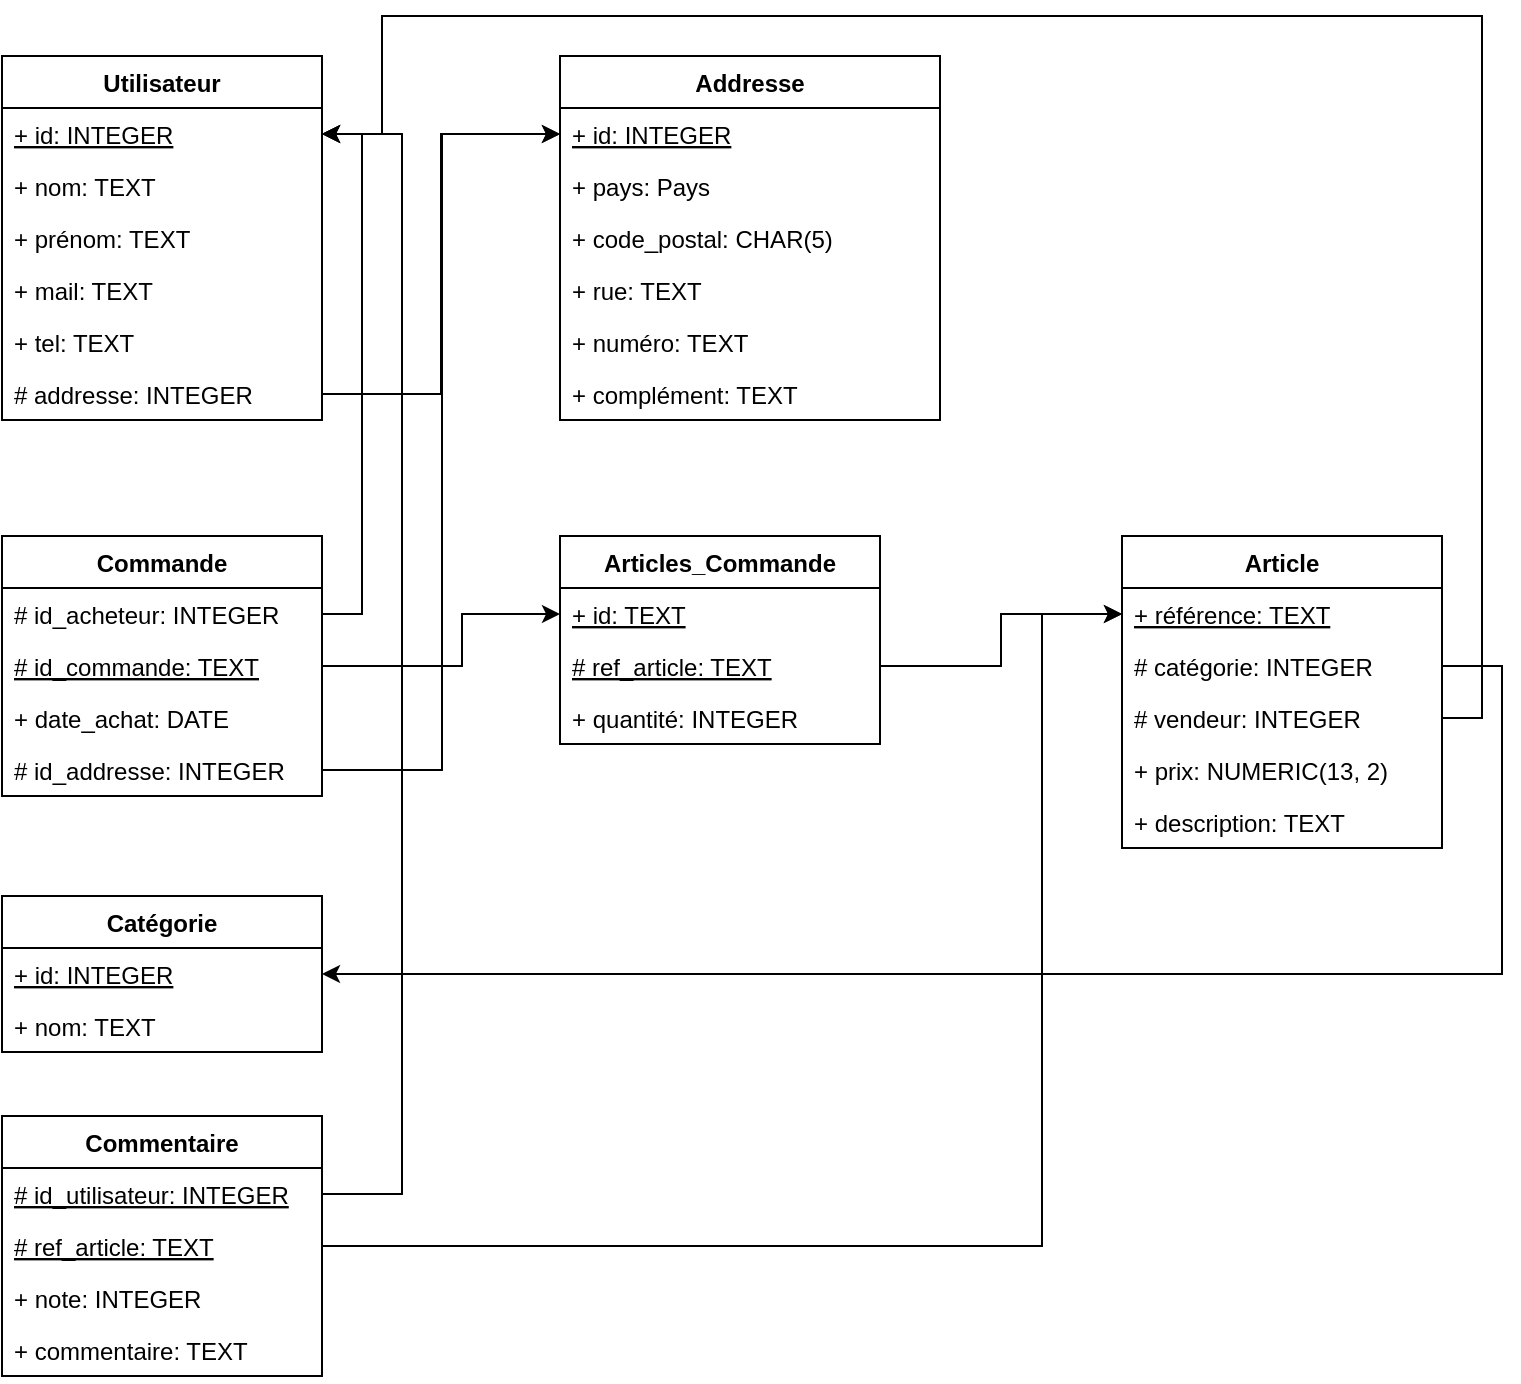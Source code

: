 <mxfile version="15.7.4" type="device"><diagram id="ePk7rsVgqcP0U5dHny0e" name="Page-1"><mxGraphModel dx="1182" dy="742" grid="1" gridSize="10" guides="1" tooltips="1" connect="1" arrows="1" fold="1" page="1" pageScale="1" pageWidth="827" pageHeight="1169" math="0" shadow="0"><root><mxCell id="0"/><mxCell id="1" parent="0"/><mxCell id="8EJiHEkHp1vzDluGtiQg-1" value="Utilisateur" style="swimlane;fontStyle=1;align=center;verticalAlign=top;childLayout=stackLayout;horizontal=1;startSize=26;horizontalStack=0;resizeParent=1;resizeParentMax=0;resizeLast=0;collapsible=1;marginBottom=0;" parent="1" vertex="1"><mxGeometry x="40" y="40" width="160" height="182" as="geometry"/></mxCell><mxCell id="8EJiHEkHp1vzDluGtiQg-2" value="+ id: INTEGER" style="text;strokeColor=none;fillColor=none;align=left;verticalAlign=top;spacingLeft=4;spacingRight=4;overflow=hidden;rotatable=0;points=[[0,0.5],[1,0.5]];portConstraint=eastwest;fontStyle=4" parent="8EJiHEkHp1vzDluGtiQg-1" vertex="1"><mxGeometry y="26" width="160" height="26" as="geometry"/></mxCell><mxCell id="8EJiHEkHp1vzDluGtiQg-5" value="+ nom: TEXT" style="text;strokeColor=none;fillColor=none;align=left;verticalAlign=top;spacingLeft=4;spacingRight=4;overflow=hidden;rotatable=0;points=[[0,0.5],[1,0.5]];portConstraint=eastwest;" parent="8EJiHEkHp1vzDluGtiQg-1" vertex="1"><mxGeometry y="52" width="160" height="26" as="geometry"/></mxCell><mxCell id="8EJiHEkHp1vzDluGtiQg-6" value="+ prénom: TEXT" style="text;strokeColor=none;fillColor=none;align=left;verticalAlign=top;spacingLeft=4;spacingRight=4;overflow=hidden;rotatable=0;points=[[0,0.5],[1,0.5]];portConstraint=eastwest;" parent="8EJiHEkHp1vzDluGtiQg-1" vertex="1"><mxGeometry y="78" width="160" height="26" as="geometry"/></mxCell><mxCell id="8EJiHEkHp1vzDluGtiQg-7" value="+ mail: TEXT" style="text;strokeColor=none;fillColor=none;align=left;verticalAlign=top;spacingLeft=4;spacingRight=4;overflow=hidden;rotatable=0;points=[[0,0.5],[1,0.5]];portConstraint=eastwest;" parent="8EJiHEkHp1vzDluGtiQg-1" vertex="1"><mxGeometry y="104" width="160" height="26" as="geometry"/></mxCell><mxCell id="8EJiHEkHp1vzDluGtiQg-8" value="+ tel: TEXT" style="text;strokeColor=none;fillColor=none;align=left;verticalAlign=top;spacingLeft=4;spacingRight=4;overflow=hidden;rotatable=0;points=[[0,0.5],[1,0.5]];portConstraint=eastwest;" parent="8EJiHEkHp1vzDluGtiQg-1" vertex="1"><mxGeometry y="130" width="160" height="26" as="geometry"/></mxCell><mxCell id="8EJiHEkHp1vzDluGtiQg-9" value="# addresse: INTEGER" style="text;strokeColor=none;fillColor=none;align=left;verticalAlign=top;spacingLeft=4;spacingRight=4;overflow=hidden;rotatable=0;points=[[0,0.5],[1,0.5]];portConstraint=eastwest;" parent="8EJiHEkHp1vzDluGtiQg-1" vertex="1"><mxGeometry y="156" width="160" height="26" as="geometry"/></mxCell><mxCell id="8EJiHEkHp1vzDluGtiQg-11" value="Addresse" style="swimlane;fontStyle=1;align=center;verticalAlign=top;childLayout=stackLayout;horizontal=1;startSize=26;horizontalStack=0;resizeParent=1;resizeParentMax=0;resizeLast=0;collapsible=1;marginBottom=0;" parent="1" vertex="1"><mxGeometry x="319" y="40" width="190" height="182" as="geometry"/></mxCell><mxCell id="8EJiHEkHp1vzDluGtiQg-12" value="+ id: INTEGER" style="text;strokeColor=none;fillColor=none;align=left;verticalAlign=top;spacingLeft=4;spacingRight=4;overflow=hidden;rotatable=0;points=[[0,0.5],[1,0.5]];portConstraint=eastwest;fontStyle=4" parent="8EJiHEkHp1vzDluGtiQg-11" vertex="1"><mxGeometry y="26" width="190" height="26" as="geometry"/></mxCell><mxCell id="8EJiHEkHp1vzDluGtiQg-16" value="+ pays: Pays" style="text;strokeColor=none;fillColor=none;align=left;verticalAlign=top;spacingLeft=4;spacingRight=4;overflow=hidden;rotatable=0;points=[[0,0.5],[1,0.5]];portConstraint=eastwest;fontStyle=0" parent="8EJiHEkHp1vzDluGtiQg-11" vertex="1"><mxGeometry y="52" width="190" height="26" as="geometry"/></mxCell><mxCell id="8EJiHEkHp1vzDluGtiQg-17" value="+ code_postal: CHAR(5)" style="text;strokeColor=none;fillColor=none;align=left;verticalAlign=top;spacingLeft=4;spacingRight=4;overflow=hidden;rotatable=0;points=[[0,0.5],[1,0.5]];portConstraint=eastwest;fontStyle=0" parent="8EJiHEkHp1vzDluGtiQg-11" vertex="1"><mxGeometry y="78" width="190" height="26" as="geometry"/></mxCell><mxCell id="8EJiHEkHp1vzDluGtiQg-18" value="+ rue: TEXT" style="text;strokeColor=none;fillColor=none;align=left;verticalAlign=top;spacingLeft=4;spacingRight=4;overflow=hidden;rotatable=0;points=[[0,0.5],[1,0.5]];portConstraint=eastwest;fontStyle=0" parent="8EJiHEkHp1vzDluGtiQg-11" vertex="1"><mxGeometry y="104" width="190" height="26" as="geometry"/></mxCell><mxCell id="8EJiHEkHp1vzDluGtiQg-19" value="+ numéro: TEXT" style="text;strokeColor=none;fillColor=none;align=left;verticalAlign=top;spacingLeft=4;spacingRight=4;overflow=hidden;rotatable=0;points=[[0,0.5],[1,0.5]];portConstraint=eastwest;fontStyle=0" parent="8EJiHEkHp1vzDluGtiQg-11" vertex="1"><mxGeometry y="130" width="190" height="26" as="geometry"/></mxCell><mxCell id="8EJiHEkHp1vzDluGtiQg-20" value="+ complément: TEXT" style="text;strokeColor=none;fillColor=none;align=left;verticalAlign=top;spacingLeft=4;spacingRight=4;overflow=hidden;rotatable=0;points=[[0,0.5],[1,0.5]];portConstraint=eastwest;fontStyle=0" parent="8EJiHEkHp1vzDluGtiQg-11" vertex="1"><mxGeometry y="156" width="190" height="26" as="geometry"/></mxCell><mxCell id="8EJiHEkHp1vzDluGtiQg-15" style="edgeStyle=orthogonalEdgeStyle;rounded=0;orthogonalLoop=1;jettySize=auto;html=1;exitX=1;exitY=0.5;exitDx=0;exitDy=0;entryX=0;entryY=0.5;entryDx=0;entryDy=0;" parent="1" source="8EJiHEkHp1vzDluGtiQg-9" target="8EJiHEkHp1vzDluGtiQg-12" edge="1"><mxGeometry relative="1" as="geometry"/></mxCell><mxCell id="8EJiHEkHp1vzDluGtiQg-21" value="Commande" style="swimlane;fontStyle=1;align=center;verticalAlign=top;childLayout=stackLayout;horizontal=1;startSize=26;horizontalStack=0;resizeParent=1;resizeParentMax=0;resizeLast=0;collapsible=1;marginBottom=0;" parent="1" vertex="1"><mxGeometry x="40" y="280" width="160" height="130" as="geometry"/></mxCell><mxCell id="8EJiHEkHp1vzDluGtiQg-22" value="# id_acheteur: INTEGER" style="text;strokeColor=none;fillColor=none;align=left;verticalAlign=top;spacingLeft=4;spacingRight=4;overflow=hidden;rotatable=0;points=[[0,0.5],[1,0.5]];portConstraint=eastwest;fontStyle=0" parent="8EJiHEkHp1vzDluGtiQg-21" vertex="1"><mxGeometry y="26" width="160" height="26" as="geometry"/></mxCell><mxCell id="8EJiHEkHp1vzDluGtiQg-25" value="# id_commande: TEXT" style="text;strokeColor=none;fillColor=none;align=left;verticalAlign=top;spacingLeft=4;spacingRight=4;overflow=hidden;rotatable=0;points=[[0,0.5],[1,0.5]];portConstraint=eastwest;fontStyle=4" parent="8EJiHEkHp1vzDluGtiQg-21" vertex="1"><mxGeometry y="52" width="160" height="26" as="geometry"/></mxCell><mxCell id="77GvWVuqBJaPhpPYgT9g-3" value="+ date_achat: DATE" style="text;strokeColor=none;fillColor=none;align=left;verticalAlign=top;spacingLeft=4;spacingRight=4;overflow=hidden;rotatable=0;points=[[0,0.5],[1,0.5]];portConstraint=eastwest;fontStyle=0" vertex="1" parent="8EJiHEkHp1vzDluGtiQg-21"><mxGeometry y="78" width="160" height="26" as="geometry"/></mxCell><mxCell id="77GvWVuqBJaPhpPYgT9g-4" value="# id_addresse: INTEGER" style="text;strokeColor=none;fillColor=none;align=left;verticalAlign=top;spacingLeft=4;spacingRight=4;overflow=hidden;rotatable=0;points=[[0,0.5],[1,0.5]];portConstraint=eastwest;fontStyle=0" vertex="1" parent="8EJiHEkHp1vzDluGtiQg-21"><mxGeometry y="104" width="160" height="26" as="geometry"/></mxCell><mxCell id="8EJiHEkHp1vzDluGtiQg-26" style="edgeStyle=orthogonalEdgeStyle;rounded=0;orthogonalLoop=1;jettySize=auto;html=1;exitX=1;exitY=0.5;exitDx=0;exitDy=0;entryX=1;entryY=0.5;entryDx=0;entryDy=0;" parent="1" source="8EJiHEkHp1vzDluGtiQg-22" target="8EJiHEkHp1vzDluGtiQg-2" edge="1"><mxGeometry relative="1" as="geometry"/></mxCell><mxCell id="8EJiHEkHp1vzDluGtiQg-27" value="Articles_Commande" style="swimlane;fontStyle=1;align=center;verticalAlign=top;childLayout=stackLayout;horizontal=1;startSize=26;horizontalStack=0;resizeParent=1;resizeParentMax=0;resizeLast=0;collapsible=1;marginBottom=0;" parent="1" vertex="1"><mxGeometry x="319" y="280" width="160" height="104" as="geometry"/></mxCell><mxCell id="8EJiHEkHp1vzDluGtiQg-28" value="+ id: TEXT" style="text;strokeColor=none;fillColor=none;align=left;verticalAlign=top;spacingLeft=4;spacingRight=4;overflow=hidden;rotatable=0;points=[[0,0.5],[1,0.5]];portConstraint=eastwest;fontStyle=4" parent="8EJiHEkHp1vzDluGtiQg-27" vertex="1"><mxGeometry y="26" width="160" height="26" as="geometry"/></mxCell><mxCell id="8EJiHEkHp1vzDluGtiQg-31" value="# ref_article: TEXT" style="text;strokeColor=none;fillColor=none;align=left;verticalAlign=top;spacingLeft=4;spacingRight=4;overflow=hidden;rotatable=0;points=[[0,0.5],[1,0.5]];portConstraint=eastwest;fontStyle=4" parent="8EJiHEkHp1vzDluGtiQg-27" vertex="1"><mxGeometry y="52" width="160" height="26" as="geometry"/></mxCell><mxCell id="8EJiHEkHp1vzDluGtiQg-33" value="+ quantité: INTEGER" style="text;strokeColor=none;fillColor=none;align=left;verticalAlign=top;spacingLeft=4;spacingRight=4;overflow=hidden;rotatable=0;points=[[0,0.5],[1,0.5]];portConstraint=eastwest;" parent="8EJiHEkHp1vzDluGtiQg-27" vertex="1"><mxGeometry y="78" width="160" height="26" as="geometry"/></mxCell><mxCell id="8EJiHEkHp1vzDluGtiQg-32" style="edgeStyle=orthogonalEdgeStyle;rounded=0;orthogonalLoop=1;jettySize=auto;html=1;exitX=1;exitY=0.5;exitDx=0;exitDy=0;entryX=0;entryY=0.5;entryDx=0;entryDy=0;" parent="1" source="8EJiHEkHp1vzDluGtiQg-25" target="8EJiHEkHp1vzDluGtiQg-28" edge="1"><mxGeometry relative="1" as="geometry"><Array as="points"><mxPoint x="270" y="345"/><mxPoint x="270" y="319"/></Array></mxGeometry></mxCell><mxCell id="8EJiHEkHp1vzDluGtiQg-34" value="Article" style="swimlane;fontStyle=1;align=center;verticalAlign=top;childLayout=stackLayout;horizontal=1;startSize=26;horizontalStack=0;resizeParent=1;resizeParentMax=0;resizeLast=0;collapsible=1;marginBottom=0;" parent="1" vertex="1"><mxGeometry x="600" y="280" width="160" height="156" as="geometry"/></mxCell><mxCell id="8EJiHEkHp1vzDluGtiQg-35" value="+ référence: TEXT" style="text;strokeColor=none;fillColor=none;align=left;verticalAlign=top;spacingLeft=4;spacingRight=4;overflow=hidden;rotatable=0;points=[[0,0.5],[1,0.5]];portConstraint=eastwest;fontStyle=4" parent="8EJiHEkHp1vzDluGtiQg-34" vertex="1"><mxGeometry y="26" width="160" height="26" as="geometry"/></mxCell><mxCell id="8EJiHEkHp1vzDluGtiQg-38" value="# catégorie: INTEGER" style="text;strokeColor=none;fillColor=none;align=left;verticalAlign=top;spacingLeft=4;spacingRight=4;overflow=hidden;rotatable=0;points=[[0,0.5],[1,0.5]];portConstraint=eastwest;" parent="8EJiHEkHp1vzDluGtiQg-34" vertex="1"><mxGeometry y="52" width="160" height="26" as="geometry"/></mxCell><mxCell id="8EJiHEkHp1vzDluGtiQg-39" value="# vendeur: INTEGER" style="text;strokeColor=none;fillColor=none;align=left;verticalAlign=top;spacingLeft=4;spacingRight=4;overflow=hidden;rotatable=0;points=[[0,0.5],[1,0.5]];portConstraint=eastwest;" parent="8EJiHEkHp1vzDluGtiQg-34" vertex="1"><mxGeometry y="78" width="160" height="26" as="geometry"/></mxCell><mxCell id="8EJiHEkHp1vzDluGtiQg-44" value="+ prix: NUMERIC(13, 2)" style="text;strokeColor=none;fillColor=none;align=left;verticalAlign=top;spacingLeft=4;spacingRight=4;overflow=hidden;rotatable=0;points=[[0,0.5],[1,0.5]];portConstraint=eastwest;" parent="8EJiHEkHp1vzDluGtiQg-34" vertex="1"><mxGeometry y="104" width="160" height="26" as="geometry"/></mxCell><mxCell id="77GvWVuqBJaPhpPYgT9g-6" value="+ description: TEXT" style="text;strokeColor=none;fillColor=none;align=left;verticalAlign=top;spacingLeft=4;spacingRight=4;overflow=hidden;rotatable=0;points=[[0,0.5],[1,0.5]];portConstraint=eastwest;" vertex="1" parent="8EJiHEkHp1vzDluGtiQg-34"><mxGeometry y="130" width="160" height="26" as="geometry"/></mxCell><mxCell id="8EJiHEkHp1vzDluGtiQg-40" style="edgeStyle=orthogonalEdgeStyle;rounded=0;orthogonalLoop=1;jettySize=auto;html=1;exitX=1;exitY=0.5;exitDx=0;exitDy=0;entryX=0;entryY=0.5;entryDx=0;entryDy=0;" parent="1" source="8EJiHEkHp1vzDluGtiQg-31" target="8EJiHEkHp1vzDluGtiQg-35" edge="1"><mxGeometry relative="1" as="geometry"/></mxCell><mxCell id="8EJiHEkHp1vzDluGtiQg-43" style="edgeStyle=orthogonalEdgeStyle;rounded=0;orthogonalLoop=1;jettySize=auto;html=1;exitX=1;exitY=0.5;exitDx=0;exitDy=0;entryX=1;entryY=0.5;entryDx=0;entryDy=0;" parent="1" source="8EJiHEkHp1vzDluGtiQg-39" target="8EJiHEkHp1vzDluGtiQg-2" edge="1"><mxGeometry relative="1" as="geometry"><Array as="points"><mxPoint x="780" y="371"/><mxPoint x="780" y="20"/><mxPoint x="230" y="20"/><mxPoint x="230" y="79"/></Array></mxGeometry></mxCell><mxCell id="8EJiHEkHp1vzDluGtiQg-45" value="Catégorie" style="swimlane;fontStyle=1;align=center;verticalAlign=top;childLayout=stackLayout;horizontal=1;startSize=26;horizontalStack=0;resizeParent=1;resizeParentMax=0;resizeLast=0;collapsible=1;marginBottom=0;" parent="1" vertex="1"><mxGeometry x="40" y="460" width="160" height="78" as="geometry"/></mxCell><mxCell id="8EJiHEkHp1vzDluGtiQg-46" value="+ id: INTEGER" style="text;strokeColor=none;fillColor=none;align=left;verticalAlign=top;spacingLeft=4;spacingRight=4;overflow=hidden;rotatable=0;points=[[0,0.5],[1,0.5]];portConstraint=eastwest;fontStyle=4" parent="8EJiHEkHp1vzDluGtiQg-45" vertex="1"><mxGeometry y="26" width="160" height="26" as="geometry"/></mxCell><mxCell id="8EJiHEkHp1vzDluGtiQg-49" value="+ nom: TEXT" style="text;strokeColor=none;fillColor=none;align=left;verticalAlign=top;spacingLeft=4;spacingRight=4;overflow=hidden;rotatable=0;points=[[0,0.5],[1,0.5]];portConstraint=eastwest;" parent="8EJiHEkHp1vzDluGtiQg-45" vertex="1"><mxGeometry y="52" width="160" height="26" as="geometry"/></mxCell><mxCell id="8EJiHEkHp1vzDluGtiQg-50" style="edgeStyle=orthogonalEdgeStyle;rounded=0;orthogonalLoop=1;jettySize=auto;html=1;exitX=1;exitY=0.5;exitDx=0;exitDy=0;entryX=1;entryY=0.5;entryDx=0;entryDy=0;" parent="1" source="8EJiHEkHp1vzDluGtiQg-38" target="8EJiHEkHp1vzDluGtiQg-46" edge="1"><mxGeometry relative="1" as="geometry"><Array as="points"><mxPoint x="790" y="345"/><mxPoint x="790" y="499"/></Array></mxGeometry></mxCell><mxCell id="8EJiHEkHp1vzDluGtiQg-51" value="Commentaire" style="swimlane;fontStyle=1;align=center;verticalAlign=top;childLayout=stackLayout;horizontal=1;startSize=26;horizontalStack=0;resizeParent=1;resizeParentMax=0;resizeLast=0;collapsible=1;marginBottom=0;" parent="1" vertex="1"><mxGeometry x="40" y="570" width="160" height="130" as="geometry"/></mxCell><mxCell id="8EJiHEkHp1vzDluGtiQg-52" value="# id_utilisateur: INTEGER" style="text;strokeColor=none;fillColor=none;align=left;verticalAlign=top;spacingLeft=4;spacingRight=4;overflow=hidden;rotatable=0;points=[[0,0.5],[1,0.5]];portConstraint=eastwest;fontStyle=4" parent="8EJiHEkHp1vzDluGtiQg-51" vertex="1"><mxGeometry y="26" width="160" height="26" as="geometry"/></mxCell><mxCell id="8EJiHEkHp1vzDluGtiQg-55" value="# ref_article: TEXT" style="text;strokeColor=none;fillColor=none;align=left;verticalAlign=top;spacingLeft=4;spacingRight=4;overflow=hidden;rotatable=0;points=[[0,0.5],[1,0.5]];portConstraint=eastwest;fontStyle=4" parent="8EJiHEkHp1vzDluGtiQg-51" vertex="1"><mxGeometry y="52" width="160" height="26" as="geometry"/></mxCell><mxCell id="8EJiHEkHp1vzDluGtiQg-56" value="+ note: INTEGER" style="text;strokeColor=none;fillColor=none;align=left;verticalAlign=top;spacingLeft=4;spacingRight=4;overflow=hidden;rotatable=0;points=[[0,0.5],[1,0.5]];portConstraint=eastwest;" parent="8EJiHEkHp1vzDluGtiQg-51" vertex="1"><mxGeometry y="78" width="160" height="26" as="geometry"/></mxCell><mxCell id="8EJiHEkHp1vzDluGtiQg-59" value="+ commentaire: TEXT" style="text;strokeColor=none;fillColor=none;align=left;verticalAlign=top;spacingLeft=4;spacingRight=4;overflow=hidden;rotatable=0;points=[[0,0.5],[1,0.5]];portConstraint=eastwest;" parent="8EJiHEkHp1vzDluGtiQg-51" vertex="1"><mxGeometry y="104" width="160" height="26" as="geometry"/></mxCell><mxCell id="8EJiHEkHp1vzDluGtiQg-57" style="edgeStyle=orthogonalEdgeStyle;rounded=0;orthogonalLoop=1;jettySize=auto;html=1;exitX=1;exitY=0.5;exitDx=0;exitDy=0;entryX=1;entryY=0.5;entryDx=0;entryDy=0;" parent="1" source="8EJiHEkHp1vzDluGtiQg-52" target="8EJiHEkHp1vzDluGtiQg-2" edge="1"><mxGeometry relative="1" as="geometry"><Array as="points"><mxPoint x="240" y="609"/><mxPoint x="240" y="79"/></Array></mxGeometry></mxCell><mxCell id="8EJiHEkHp1vzDluGtiQg-58" style="edgeStyle=orthogonalEdgeStyle;rounded=0;orthogonalLoop=1;jettySize=auto;html=1;exitX=1;exitY=0.5;exitDx=0;exitDy=0;entryX=0;entryY=0.5;entryDx=0;entryDy=0;" parent="1" source="8EJiHEkHp1vzDluGtiQg-55" target="8EJiHEkHp1vzDluGtiQg-35" edge="1"><mxGeometry relative="1" as="geometry"><Array as="points"><mxPoint x="560" y="635"/><mxPoint x="560" y="319"/></Array></mxGeometry></mxCell><mxCell id="77GvWVuqBJaPhpPYgT9g-5" style="edgeStyle=orthogonalEdgeStyle;rounded=0;orthogonalLoop=1;jettySize=auto;html=1;exitX=1;exitY=0.5;exitDx=0;exitDy=0;entryX=0;entryY=0.5;entryDx=0;entryDy=0;" edge="1" parent="1" source="77GvWVuqBJaPhpPYgT9g-4" target="8EJiHEkHp1vzDluGtiQg-12"><mxGeometry relative="1" as="geometry"><Array as="points"><mxPoint x="260" y="397"/><mxPoint x="260" y="79"/></Array></mxGeometry></mxCell></root></mxGraphModel></diagram></mxfile>